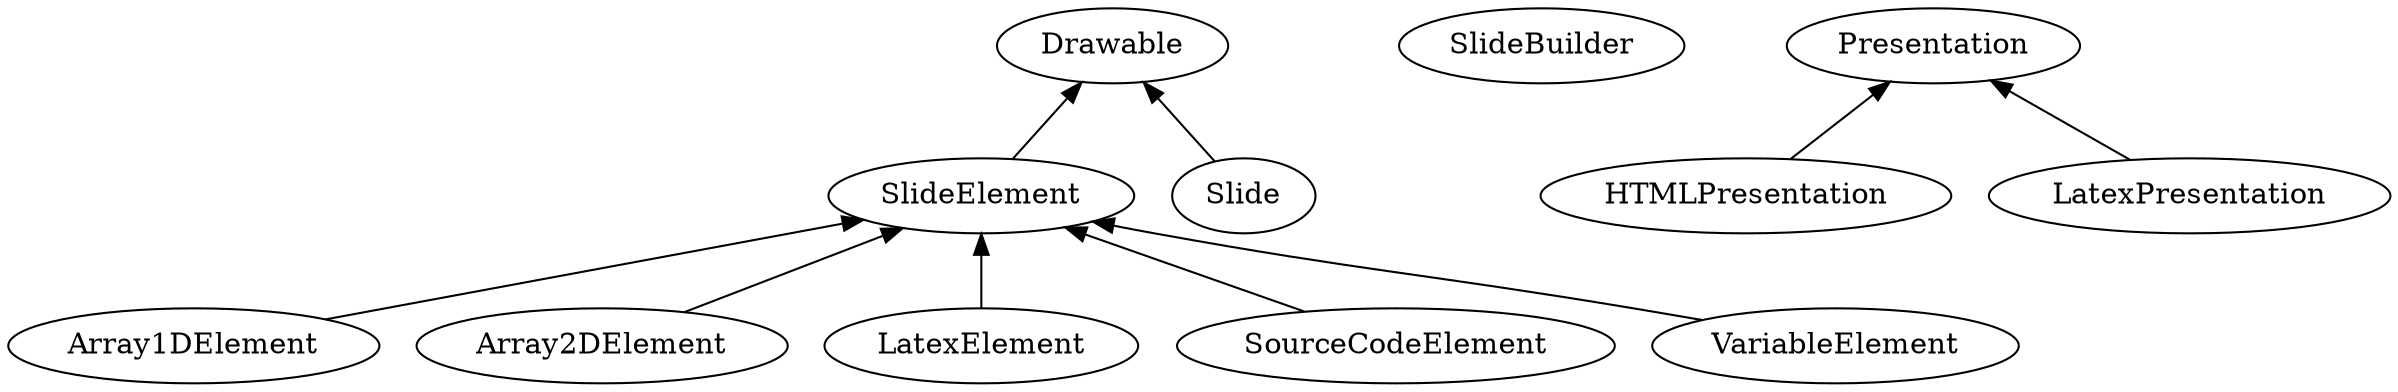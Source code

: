 digraph {
	Drawable -> SlideElement, Slide [dir=back];
	SlideElement -> Array1DElement, Array2DElement, LatexElement [dir=back];
	SlideElement -> SourceCodeElement, VariableElement [dir=back];

	SlideBuilder

	Presentation -> HTMLPresentation, LatexPresentation [dir=back];
}
